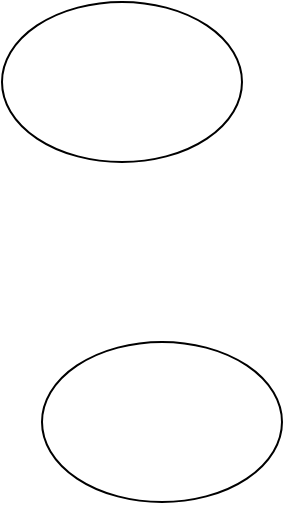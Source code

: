 <mxfile version="20.7.4" type="github">
  <diagram id="oSFIHF5zlqG9GgeVl_dD" name="第 1 页">
    <mxGraphModel dx="1212" dy="729" grid="1" gridSize="10" guides="1" tooltips="1" connect="1" arrows="1" fold="1" page="1" pageScale="1" pageWidth="827" pageHeight="1169" math="0" shadow="0">
      <root>
        <mxCell id="0" />
        <mxCell id="1" parent="0" />
        <mxCell id="0IlvafFRPzkkb1Gv7v1U-1" value="" style="ellipse;whiteSpace=wrap;html=1;" parent="1" vertex="1">
          <mxGeometry x="50" y="60" width="120" height="80" as="geometry" />
        </mxCell>
        <mxCell id="0IlvafFRPzkkb1Gv7v1U-2" value="" style="ellipse;whiteSpace=wrap;html=1;" parent="1" vertex="1">
          <mxGeometry x="70" y="230" width="120" height="80" as="geometry" />
        </mxCell>
      </root>
    </mxGraphModel>
  </diagram>
</mxfile>
